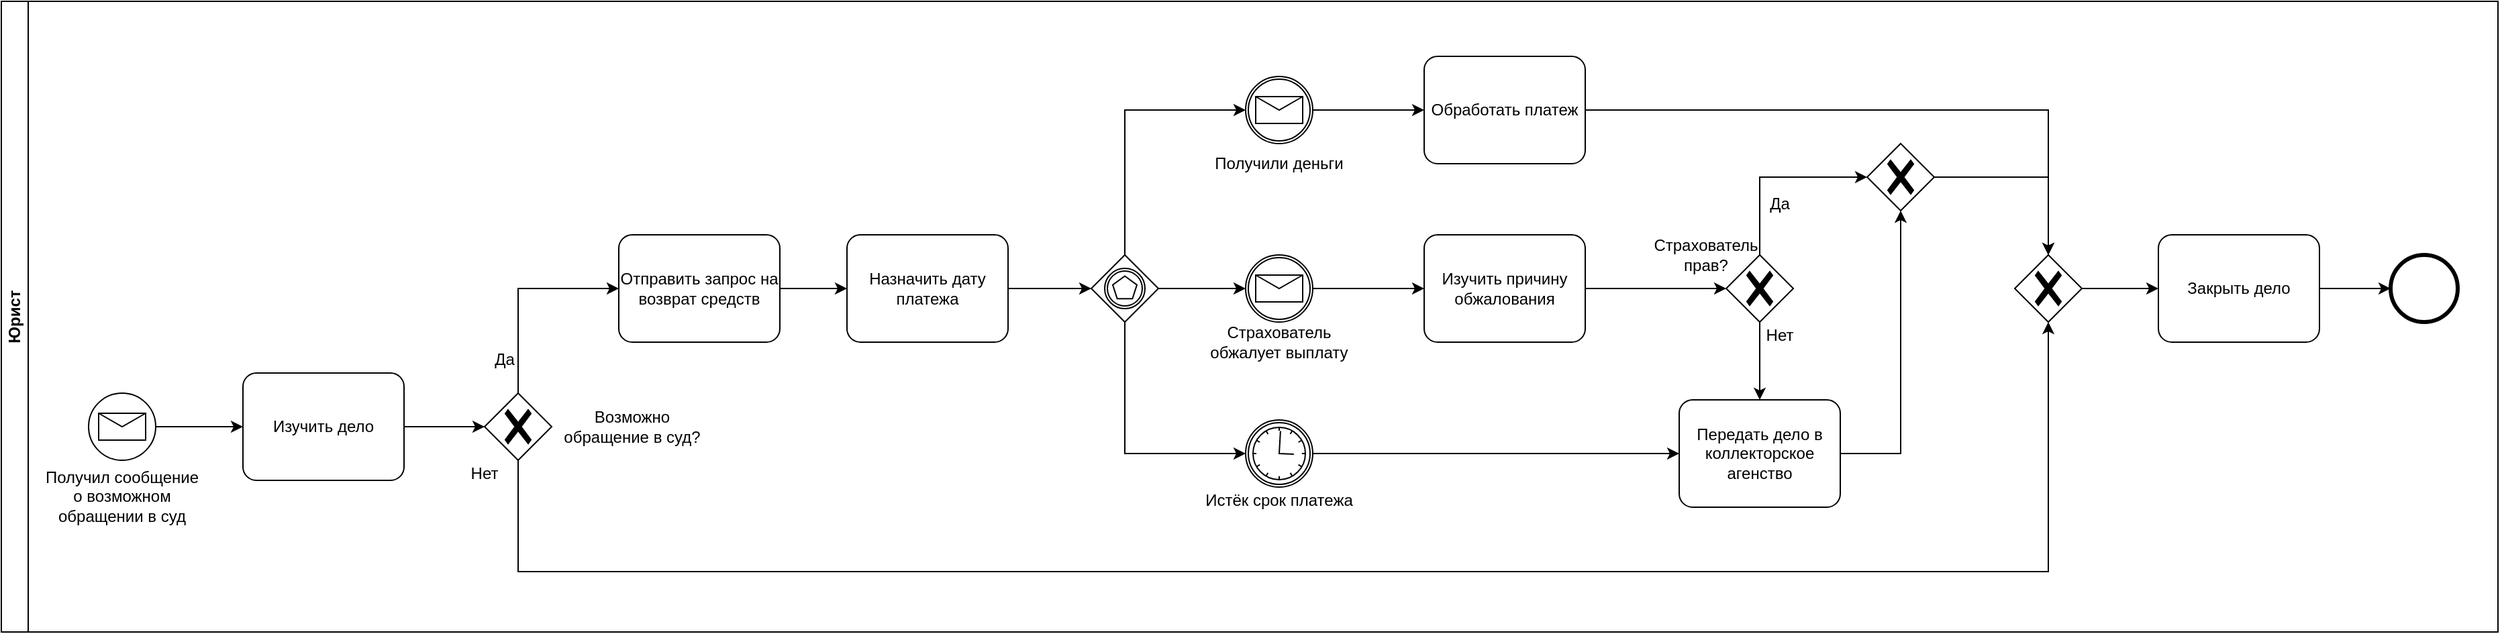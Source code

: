 <mxfile version="24.7.5">
  <diagram name="Page-1" id="2a216829-ef6e-dabb-86c1-c78162f3ba2b">
    <mxGraphModel dx="2390" dy="1407" grid="1" gridSize="10" guides="1" tooltips="1" connect="1" arrows="1" fold="1" page="1" pageScale="1" pageWidth="850" pageHeight="1100" background="none" math="0" shadow="0">
      <root>
        <mxCell id="0" />
        <mxCell id="1" parent="0" />
        <mxCell id="knC648mu4mNgrNqDrWiw-49" value="Юрист" style="swimlane;startSize=20;horizontal=0;html=1;whiteSpace=wrap;" vertex="1" parent="1">
          <mxGeometry x="240" y="850" width="1860" height="470" as="geometry" />
        </mxCell>
        <mxCell id="knC648mu4mNgrNqDrWiw-50" style="edgeStyle=orthogonalEdgeStyle;rounded=0;orthogonalLoop=1;jettySize=auto;html=1;" edge="1" parent="knC648mu4mNgrNqDrWiw-49" source="knC648mu4mNgrNqDrWiw-51" target="knC648mu4mNgrNqDrWiw-54">
          <mxGeometry relative="1" as="geometry" />
        </mxCell>
        <mxCell id="knC648mu4mNgrNqDrWiw-51" value="" style="points=[[0.145,0.145,0],[0.5,0,0],[0.855,0.145,0],[1,0.5,0],[0.855,0.855,0],[0.5,1,0],[0.145,0.855,0],[0,0.5,0]];shape=mxgraph.bpmn.event;html=1;verticalLabelPosition=bottom;labelBackgroundColor=#ffffff;verticalAlign=top;align=center;perimeter=ellipsePerimeter;outlineConnect=0;aspect=fixed;outline=standard;symbol=message;" vertex="1" parent="knC648mu4mNgrNqDrWiw-49">
          <mxGeometry x="65" y="292" width="50" height="50" as="geometry" />
        </mxCell>
        <mxCell id="knC648mu4mNgrNqDrWiw-52" value="Получил сообщение о возможном обращении в суд" style="text;html=1;align=center;verticalAlign=middle;whiteSpace=wrap;rounded=0;" vertex="1" parent="knC648mu4mNgrNqDrWiw-49">
          <mxGeometry x="30" y="354" width="120" height="30" as="geometry" />
        </mxCell>
        <mxCell id="knC648mu4mNgrNqDrWiw-53" value="" style="edgeStyle=orthogonalEdgeStyle;rounded=0;orthogonalLoop=1;jettySize=auto;html=1;" edge="1" parent="knC648mu4mNgrNqDrWiw-49" source="knC648mu4mNgrNqDrWiw-54" target="knC648mu4mNgrNqDrWiw-56">
          <mxGeometry relative="1" as="geometry" />
        </mxCell>
        <mxCell id="knC648mu4mNgrNqDrWiw-54" value="Изучить дело" style="points=[[0.25,0,0],[0.5,0,0],[0.75,0,0],[1,0.25,0],[1,0.5,0],[1,0.75,0],[0.75,1,0],[0.5,1,0],[0.25,1,0],[0,0.75,0],[0,0.5,0],[0,0.25,0]];shape=mxgraph.bpmn.task;whiteSpace=wrap;rectStyle=rounded;size=10;html=1;container=1;expand=0;collapsible=0;taskMarker=abstract;" vertex="1" parent="knC648mu4mNgrNqDrWiw-49">
          <mxGeometry x="180" y="277" width="120" height="80" as="geometry" />
        </mxCell>
        <mxCell id="knC648mu4mNgrNqDrWiw-55" value="" style="edgeStyle=orthogonalEdgeStyle;rounded=0;orthogonalLoop=1;jettySize=auto;html=1;entryX=0;entryY=0.5;entryDx=0;entryDy=0;entryPerimeter=0;exitX=0.5;exitY=0;exitDx=0;exitDy=0;exitPerimeter=0;" edge="1" parent="knC648mu4mNgrNqDrWiw-49" source="knC648mu4mNgrNqDrWiw-56" target="knC648mu4mNgrNqDrWiw-63">
          <mxGeometry relative="1" as="geometry" />
        </mxCell>
        <mxCell id="knC648mu4mNgrNqDrWiw-56" value="" style="points=[[0.25,0.25,0],[0.5,0,0],[0.75,0.25,0],[1,0.5,0],[0.75,0.75,0],[0.5,1,0],[0.25,0.75,0],[0,0.5,0]];shape=mxgraph.bpmn.gateway2;html=1;verticalLabelPosition=bottom;labelBackgroundColor=#ffffff;verticalAlign=top;align=center;perimeter=rhombusPerimeter;outlineConnect=0;outline=none;symbol=none;gwType=exclusive;" vertex="1" parent="knC648mu4mNgrNqDrWiw-49">
          <mxGeometry x="360" y="292" width="50" height="50" as="geometry" />
        </mxCell>
        <mxCell id="knC648mu4mNgrNqDrWiw-57" value="Возможно обращение в суд?" style="text;html=1;align=center;verticalAlign=middle;whiteSpace=wrap;rounded=0;" vertex="1" parent="knC648mu4mNgrNqDrWiw-49">
          <mxGeometry x="410" y="302" width="120" height="30" as="geometry" />
        </mxCell>
        <mxCell id="knC648mu4mNgrNqDrWiw-58" value="" style="edgeStyle=orthogonalEdgeStyle;rounded=0;orthogonalLoop=1;jettySize=auto;html=1;" edge="1" parent="knC648mu4mNgrNqDrWiw-49" source="knC648mu4mNgrNqDrWiw-59" target="knC648mu4mNgrNqDrWiw-96">
          <mxGeometry relative="1" as="geometry" />
        </mxCell>
        <mxCell id="knC648mu4mNgrNqDrWiw-59" value="Закрыть дело" style="points=[[0.25,0,0],[0.5,0,0],[0.75,0,0],[1,0.25,0],[1,0.5,0],[1,0.75,0],[0.75,1,0],[0.5,1,0],[0.25,1,0],[0,0.75,0],[0,0.5,0],[0,0.25,0]];shape=mxgraph.bpmn.task;whiteSpace=wrap;rectStyle=rounded;size=10;html=1;container=1;expand=0;collapsible=0;taskMarker=abstract;" vertex="1" parent="knC648mu4mNgrNqDrWiw-49">
          <mxGeometry x="1607" y="174" width="120" height="80" as="geometry" />
        </mxCell>
        <mxCell id="knC648mu4mNgrNqDrWiw-60" value="Нет" style="text;html=1;align=center;verticalAlign=middle;whiteSpace=wrap;rounded=0;" vertex="1" parent="knC648mu4mNgrNqDrWiw-49">
          <mxGeometry x="340" y="342" width="40" height="20" as="geometry" />
        </mxCell>
        <mxCell id="knC648mu4mNgrNqDrWiw-61" value="Да" style="text;html=1;align=center;verticalAlign=middle;whiteSpace=wrap;rounded=0;" vertex="1" parent="knC648mu4mNgrNqDrWiw-49">
          <mxGeometry x="350" y="257" width="50" height="20" as="geometry" />
        </mxCell>
        <mxCell id="knC648mu4mNgrNqDrWiw-62" style="edgeStyle=orthogonalEdgeStyle;rounded=0;orthogonalLoop=1;jettySize=auto;html=1;" edge="1" parent="knC648mu4mNgrNqDrWiw-49" source="knC648mu4mNgrNqDrWiw-63" target="knC648mu4mNgrNqDrWiw-64">
          <mxGeometry relative="1" as="geometry" />
        </mxCell>
        <mxCell id="knC648mu4mNgrNqDrWiw-63" value="Отправить запрос на возврат средств" style="points=[[0.25,0,0],[0.5,0,0],[0.75,0,0],[1,0.25,0],[1,0.5,0],[1,0.75,0],[0.75,1,0],[0.5,1,0],[0.25,1,0],[0,0.75,0],[0,0.5,0],[0,0.25,0]];shape=mxgraph.bpmn.task;whiteSpace=wrap;rectStyle=rounded;size=10;html=1;container=1;expand=0;collapsible=0;taskMarker=abstract;" vertex="1" parent="knC648mu4mNgrNqDrWiw-49">
          <mxGeometry x="460" y="174" width="120" height="80" as="geometry" />
        </mxCell>
        <mxCell id="knC648mu4mNgrNqDrWiw-64" value="Назначить дату платежа" style="points=[[0.25,0,0],[0.5,0,0],[0.75,0,0],[1,0.25,0],[1,0.5,0],[1,0.75,0],[0.75,1,0],[0.5,1,0],[0.25,1,0],[0,0.75,0],[0,0.5,0],[0,0.25,0]];shape=mxgraph.bpmn.task;whiteSpace=wrap;rectStyle=rounded;size=10;html=1;container=1;expand=0;collapsible=0;taskMarker=abstract;" vertex="1" parent="knC648mu4mNgrNqDrWiw-49">
          <mxGeometry x="630" y="174" width="120" height="80" as="geometry" />
        </mxCell>
        <mxCell id="knC648mu4mNgrNqDrWiw-66" value="" style="points=[[0.145,0.145,0],[0.5,0,0],[0.855,0.145,0],[1,0.5,0],[0.855,0.855,0],[0.5,1,0],[0.145,0.855,0],[0,0.5,0]];shape=mxgraph.bpmn.event;html=1;verticalLabelPosition=bottom;labelBackgroundColor=#ffffff;verticalAlign=top;align=center;perimeter=ellipsePerimeter;outlineConnect=0;aspect=fixed;outline=catching;symbol=timer;" vertex="1" parent="knC648mu4mNgrNqDrWiw-49">
          <mxGeometry x="927" y="312" width="50" height="50" as="geometry" />
        </mxCell>
        <mxCell id="knC648mu4mNgrNqDrWiw-67" value="Получили деньги" style="text;html=1;align=center;verticalAlign=middle;whiteSpace=wrap;rounded=0;" vertex="1" parent="knC648mu4mNgrNqDrWiw-49">
          <mxGeometry x="892" y="106" width="120" height="30" as="geometry" />
        </mxCell>
        <mxCell id="knC648mu4mNgrNqDrWiw-68" value="" style="points=[[0.25,0.25,0],[0.5,0,0],[0.75,0.25,0],[1,0.5,0],[0.75,0.75,0],[0.5,1,0],[0.25,0.75,0],[0,0.5,0]];shape=mxgraph.bpmn.gateway2;html=1;verticalLabelPosition=bottom;labelBackgroundColor=#ffffff;verticalAlign=top;align=center;perimeter=rhombusPerimeter;outlineConnect=0;outline=none;symbol=none;gwType=exclusive;" vertex="1" parent="knC648mu4mNgrNqDrWiw-49">
          <mxGeometry x="1500" y="189" width="50" height="50" as="geometry" />
        </mxCell>
        <mxCell id="knC648mu4mNgrNqDrWiw-97" style="edgeStyle=orthogonalEdgeStyle;rounded=0;orthogonalLoop=1;jettySize=auto;html=1;" edge="1" parent="knC648mu4mNgrNqDrWiw-49" source="knC648mu4mNgrNqDrWiw-69" target="knC648mu4mNgrNqDrWiw-73">
          <mxGeometry relative="1" as="geometry" />
        </mxCell>
        <mxCell id="knC648mu4mNgrNqDrWiw-69" value="" style="points=[[0.25,0.25,0],[0.5,0,0],[0.75,0.25,0],[1,0.5,0],[0.75,0.75,0],[0.5,1,0],[0.25,0.75,0],[0,0.5,0]];shape=mxgraph.bpmn.gateway2;html=1;verticalLabelPosition=bottom;labelBackgroundColor=#ffffff;verticalAlign=top;align=center;perimeter=rhombusPerimeter;outlineConnect=0;outline=catching;symbol=multiple;" vertex="1" parent="knC648mu4mNgrNqDrWiw-49">
          <mxGeometry x="812" y="189" width="50" height="50" as="geometry" />
        </mxCell>
        <mxCell id="knC648mu4mNgrNqDrWiw-70" value="Нет" style="text;html=1;align=center;verticalAlign=middle;whiteSpace=wrap;rounded=0;" vertex="1" parent="knC648mu4mNgrNqDrWiw-49">
          <mxGeometry x="1305" y="239" width="40" height="20" as="geometry" />
        </mxCell>
        <mxCell id="knC648mu4mNgrNqDrWiw-71" value="Да" style="text;html=1;align=center;verticalAlign=middle;whiteSpace=wrap;rounded=0;" vertex="1" parent="knC648mu4mNgrNqDrWiw-49">
          <mxGeometry x="1310" y="136" width="30" height="30" as="geometry" />
        </mxCell>
        <mxCell id="knC648mu4mNgrNqDrWiw-72" value="Страхователь прав?" style="text;html=1;align=center;verticalAlign=middle;whiteSpace=wrap;rounded=0;" vertex="1" parent="knC648mu4mNgrNqDrWiw-49">
          <mxGeometry x="1230" y="174" width="80" height="30" as="geometry" />
        </mxCell>
        <mxCell id="knC648mu4mNgrNqDrWiw-74" value="" style="points=[[0.145,0.145,0],[0.5,0,0],[0.855,0.145,0],[1,0.5,0],[0.855,0.855,0],[0.5,1,0],[0.145,0.855,0],[0,0.5,0]];shape=mxgraph.bpmn.event;html=1;verticalLabelPosition=bottom;labelBackgroundColor=#ffffff;verticalAlign=top;align=center;perimeter=ellipsePerimeter;outlineConnect=0;aspect=fixed;outline=catching;symbol=message;" vertex="1" parent="knC648mu4mNgrNqDrWiw-49">
          <mxGeometry x="927" y="56" width="50" height="50" as="geometry" />
        </mxCell>
        <mxCell id="knC648mu4mNgrNqDrWiw-75" value="Страхователь обжалует выплату" style="text;html=1;align=center;verticalAlign=middle;whiteSpace=wrap;rounded=0;" vertex="1" parent="knC648mu4mNgrNqDrWiw-49">
          <mxGeometry x="892" y="239" width="120" height="30" as="geometry" />
        </mxCell>
        <mxCell id="knC648mu4mNgrNqDrWiw-76" value="Истёк срок платежа" style="text;html=1;align=center;verticalAlign=middle;whiteSpace=wrap;rounded=0;" vertex="1" parent="knC648mu4mNgrNqDrWiw-49">
          <mxGeometry x="892" y="357" width="120" height="30" as="geometry" />
        </mxCell>
        <mxCell id="knC648mu4mNgrNqDrWiw-77" style="edgeStyle=orthogonalEdgeStyle;rounded=0;orthogonalLoop=1;jettySize=auto;html=1;entryX=0;entryY=0.5;entryDx=0;entryDy=0;entryPerimeter=0;" edge="1" parent="knC648mu4mNgrNqDrWiw-49" source="knC648mu4mNgrNqDrWiw-64" target="knC648mu4mNgrNqDrWiw-69">
          <mxGeometry relative="1" as="geometry" />
        </mxCell>
        <mxCell id="knC648mu4mNgrNqDrWiw-79" style="edgeStyle=orthogonalEdgeStyle;rounded=0;orthogonalLoop=1;jettySize=auto;html=1;entryX=0;entryY=0.5;entryDx=0;entryDy=0;entryPerimeter=0;exitX=0.5;exitY=0;exitDx=0;exitDy=0;exitPerimeter=0;" edge="1" parent="knC648mu4mNgrNqDrWiw-49" source="knC648mu4mNgrNqDrWiw-69" target="knC648mu4mNgrNqDrWiw-74">
          <mxGeometry relative="1" as="geometry" />
        </mxCell>
        <mxCell id="knC648mu4mNgrNqDrWiw-80" style="edgeStyle=orthogonalEdgeStyle;rounded=0;orthogonalLoop=1;jettySize=auto;html=1;entryX=0;entryY=0.5;entryDx=0;entryDy=0;entryPerimeter=0;exitX=0.5;exitY=1;exitDx=0;exitDy=0;exitPerimeter=0;" edge="1" parent="knC648mu4mNgrNqDrWiw-49" source="knC648mu4mNgrNqDrWiw-69" target="knC648mu4mNgrNqDrWiw-66">
          <mxGeometry relative="1" as="geometry" />
        </mxCell>
        <mxCell id="knC648mu4mNgrNqDrWiw-82" value="Передать дело в коллекторское агенство" style="points=[[0.25,0,0],[0.5,0,0],[0.75,0,0],[1,0.25,0],[1,0.5,0],[1,0.75,0],[0.75,1,0],[0.5,1,0],[0.25,1,0],[0,0.75,0],[0,0.5,0],[0,0.25,0]];shape=mxgraph.bpmn.task;whiteSpace=wrap;rectStyle=rounded;size=10;html=1;container=1;expand=0;collapsible=0;taskMarker=abstract;" vertex="1" parent="knC648mu4mNgrNqDrWiw-49">
          <mxGeometry x="1250" y="297" width="120" height="80" as="geometry" />
        </mxCell>
        <mxCell id="knC648mu4mNgrNqDrWiw-84" value="" style="edgeStyle=orthogonalEdgeStyle;rounded=0;orthogonalLoop=1;jettySize=auto;html=1;" edge="1" parent="knC648mu4mNgrNqDrWiw-49" source="knC648mu4mNgrNqDrWiw-85" target="knC648mu4mNgrNqDrWiw-86">
          <mxGeometry relative="1" as="geometry" />
        </mxCell>
        <mxCell id="knC648mu4mNgrNqDrWiw-85" value="Изучить причину обжалования" style="points=[[0.25,0,0],[0.5,0,0],[0.75,0,0],[1,0.25,0],[1,0.5,0],[1,0.75,0],[0.75,1,0],[0.5,1,0],[0.25,1,0],[0,0.75,0],[0,0.5,0],[0,0.25,0]];shape=mxgraph.bpmn.task;whiteSpace=wrap;rectStyle=rounded;size=10;html=1;container=1;expand=0;collapsible=0;taskMarker=abstract;" vertex="1" parent="knC648mu4mNgrNqDrWiw-49">
          <mxGeometry x="1060" y="174" width="120" height="80" as="geometry" />
        </mxCell>
        <mxCell id="knC648mu4mNgrNqDrWiw-86" value="" style="points=[[0.25,0.25,0],[0.5,0,0],[0.75,0.25,0],[1,0.5,0],[0.75,0.75,0],[0.5,1,0],[0.25,0.75,0],[0,0.5,0]];shape=mxgraph.bpmn.gateway2;html=1;verticalLabelPosition=bottom;labelBackgroundColor=#ffffff;verticalAlign=top;align=center;perimeter=rhombusPerimeter;outlineConnect=0;outline=none;symbol=none;gwType=exclusive;" vertex="1" parent="knC648mu4mNgrNqDrWiw-49">
          <mxGeometry x="1285" y="189" width="50" height="50" as="geometry" />
        </mxCell>
        <mxCell id="knC648mu4mNgrNqDrWiw-88" value="" style="points=[[0.25,0.25,0],[0.5,0,0],[0.75,0.25,0],[1,0.5,0],[0.75,0.75,0],[0.5,1,0],[0.25,0.75,0],[0,0.5,0]];shape=mxgraph.bpmn.gateway2;html=1;verticalLabelPosition=bottom;labelBackgroundColor=#ffffff;verticalAlign=top;align=center;perimeter=rhombusPerimeter;outlineConnect=0;outline=none;symbol=none;gwType=exclusive;" vertex="1" parent="knC648mu4mNgrNqDrWiw-49">
          <mxGeometry x="1390" y="106" width="50" height="50" as="geometry" />
        </mxCell>
        <mxCell id="knC648mu4mNgrNqDrWiw-92" style="edgeStyle=orthogonalEdgeStyle;rounded=0;orthogonalLoop=1;jettySize=auto;html=1;entryX=0;entryY=0.5;entryDx=0;entryDy=0;entryPerimeter=0;" edge="1" parent="knC648mu4mNgrNqDrWiw-49" source="knC648mu4mNgrNqDrWiw-68" target="knC648mu4mNgrNqDrWiw-59">
          <mxGeometry relative="1" as="geometry" />
        </mxCell>
        <mxCell id="knC648mu4mNgrNqDrWiw-94" style="edgeStyle=orthogonalEdgeStyle;rounded=0;orthogonalLoop=1;jettySize=auto;html=1;entryX=0.5;entryY=0;entryDx=0;entryDy=0;entryPerimeter=0;" edge="1" parent="knC648mu4mNgrNqDrWiw-49" source="knC648mu4mNgrNqDrWiw-88" target="knC648mu4mNgrNqDrWiw-68">
          <mxGeometry relative="1" as="geometry" />
        </mxCell>
        <mxCell id="knC648mu4mNgrNqDrWiw-96" value="" style="points=[[0.145,0.145,0],[0.5,0,0],[0.855,0.145,0],[1,0.5,0],[0.855,0.855,0],[0.5,1,0],[0.145,0.855,0],[0,0.5,0]];shape=mxgraph.bpmn.event;html=1;verticalLabelPosition=bottom;labelBackgroundColor=#ffffff;verticalAlign=top;align=center;perimeter=ellipsePerimeter;outlineConnect=0;aspect=fixed;outline=end;symbol=terminate2;" vertex="1" parent="knC648mu4mNgrNqDrWiw-49">
          <mxGeometry x="1780" y="189" width="50" height="50" as="geometry" />
        </mxCell>
        <mxCell id="knC648mu4mNgrNqDrWiw-73" value="" style="points=[[0.145,0.145,0],[0.5,0,0],[0.855,0.145,0],[1,0.5,0],[0.855,0.855,0],[0.5,1,0],[0.145,0.855,0],[0,0.5,0]];shape=mxgraph.bpmn.event;html=1;verticalLabelPosition=bottom;labelBackgroundColor=#ffffff;verticalAlign=top;align=center;perimeter=ellipsePerimeter;outlineConnect=0;aspect=fixed;outline=catching;symbol=message;" vertex="1" parent="knC648mu4mNgrNqDrWiw-49">
          <mxGeometry x="927" y="189" width="50" height="50" as="geometry" />
        </mxCell>
        <mxCell id="knC648mu4mNgrNqDrWiw-83" value="Обработать платеж" style="points=[[0.25,0,0],[0.5,0,0],[0.75,0,0],[1,0.25,0],[1,0.5,0],[1,0.75,0],[0.75,1,0],[0.5,1,0],[0.25,1,0],[0,0.75,0],[0,0.5,0],[0,0.25,0]];shape=mxgraph.bpmn.task;whiteSpace=wrap;rectStyle=rounded;size=10;html=1;container=1;expand=0;collapsible=0;taskMarker=abstract;" vertex="1" parent="knC648mu4mNgrNqDrWiw-49">
          <mxGeometry x="1060" y="41" width="120" height="80" as="geometry" />
        </mxCell>
        <mxCell id="knC648mu4mNgrNqDrWiw-98" style="edgeStyle=orthogonalEdgeStyle;rounded=0;orthogonalLoop=1;jettySize=auto;html=1;entryX=0;entryY=0.5;entryDx=0;entryDy=0;entryPerimeter=0;" edge="1" parent="knC648mu4mNgrNqDrWiw-49" source="knC648mu4mNgrNqDrWiw-74" target="knC648mu4mNgrNqDrWiw-83">
          <mxGeometry relative="1" as="geometry" />
        </mxCell>
        <mxCell id="knC648mu4mNgrNqDrWiw-99" style="edgeStyle=orthogonalEdgeStyle;rounded=0;orthogonalLoop=1;jettySize=auto;html=1;entryX=0;entryY=0.5;entryDx=0;entryDy=0;entryPerimeter=0;" edge="1" parent="knC648mu4mNgrNqDrWiw-49" source="knC648mu4mNgrNqDrWiw-73" target="knC648mu4mNgrNqDrWiw-85">
          <mxGeometry relative="1" as="geometry" />
        </mxCell>
        <mxCell id="knC648mu4mNgrNqDrWiw-100" style="edgeStyle=orthogonalEdgeStyle;rounded=0;orthogonalLoop=1;jettySize=auto;html=1;entryX=0;entryY=0.5;entryDx=0;entryDy=0;entryPerimeter=0;exitX=0.5;exitY=0;exitDx=0;exitDy=0;exitPerimeter=0;" edge="1" parent="knC648mu4mNgrNqDrWiw-49" source="knC648mu4mNgrNqDrWiw-86" target="knC648mu4mNgrNqDrWiw-88">
          <mxGeometry relative="1" as="geometry">
            <mxPoint x="1310" y="185" as="sourcePoint" />
          </mxGeometry>
        </mxCell>
        <mxCell id="knC648mu4mNgrNqDrWiw-101" style="edgeStyle=orthogonalEdgeStyle;rounded=0;orthogonalLoop=1;jettySize=auto;html=1;entryX=0.5;entryY=0;entryDx=0;entryDy=0;entryPerimeter=0;" edge="1" parent="knC648mu4mNgrNqDrWiw-49" source="knC648mu4mNgrNqDrWiw-86" target="knC648mu4mNgrNqDrWiw-82">
          <mxGeometry relative="1" as="geometry" />
        </mxCell>
        <mxCell id="knC648mu4mNgrNqDrWiw-102" style="edgeStyle=orthogonalEdgeStyle;rounded=0;orthogonalLoop=1;jettySize=auto;html=1;entryX=0;entryY=0.5;entryDx=0;entryDy=0;entryPerimeter=0;" edge="1" parent="knC648mu4mNgrNqDrWiw-49" source="knC648mu4mNgrNqDrWiw-66" target="knC648mu4mNgrNqDrWiw-82">
          <mxGeometry relative="1" as="geometry" />
        </mxCell>
        <mxCell id="knC648mu4mNgrNqDrWiw-103" style="edgeStyle=orthogonalEdgeStyle;rounded=0;orthogonalLoop=1;jettySize=auto;html=1;entryX=0.5;entryY=1;entryDx=0;entryDy=0;entryPerimeter=0;" edge="1" parent="knC648mu4mNgrNqDrWiw-49" source="knC648mu4mNgrNqDrWiw-56" target="knC648mu4mNgrNqDrWiw-68">
          <mxGeometry relative="1" as="geometry">
            <Array as="points">
              <mxPoint x="385" y="425" />
              <mxPoint x="1525" y="425" />
            </Array>
          </mxGeometry>
        </mxCell>
        <mxCell id="knC648mu4mNgrNqDrWiw-104" style="edgeStyle=orthogonalEdgeStyle;rounded=0;orthogonalLoop=1;jettySize=auto;html=1;entryX=0.5;entryY=1;entryDx=0;entryDy=0;entryPerimeter=0;" edge="1" parent="knC648mu4mNgrNqDrWiw-49" source="knC648mu4mNgrNqDrWiw-82" target="knC648mu4mNgrNqDrWiw-88">
          <mxGeometry relative="1" as="geometry" />
        </mxCell>
        <mxCell id="knC648mu4mNgrNqDrWiw-105" style="edgeStyle=orthogonalEdgeStyle;rounded=0;orthogonalLoop=1;jettySize=auto;html=1;entryX=0.5;entryY=0;entryDx=0;entryDy=0;entryPerimeter=0;" edge="1" parent="knC648mu4mNgrNqDrWiw-49" source="knC648mu4mNgrNqDrWiw-83" target="knC648mu4mNgrNqDrWiw-68">
          <mxGeometry relative="1" as="geometry" />
        </mxCell>
      </root>
    </mxGraphModel>
  </diagram>
</mxfile>
